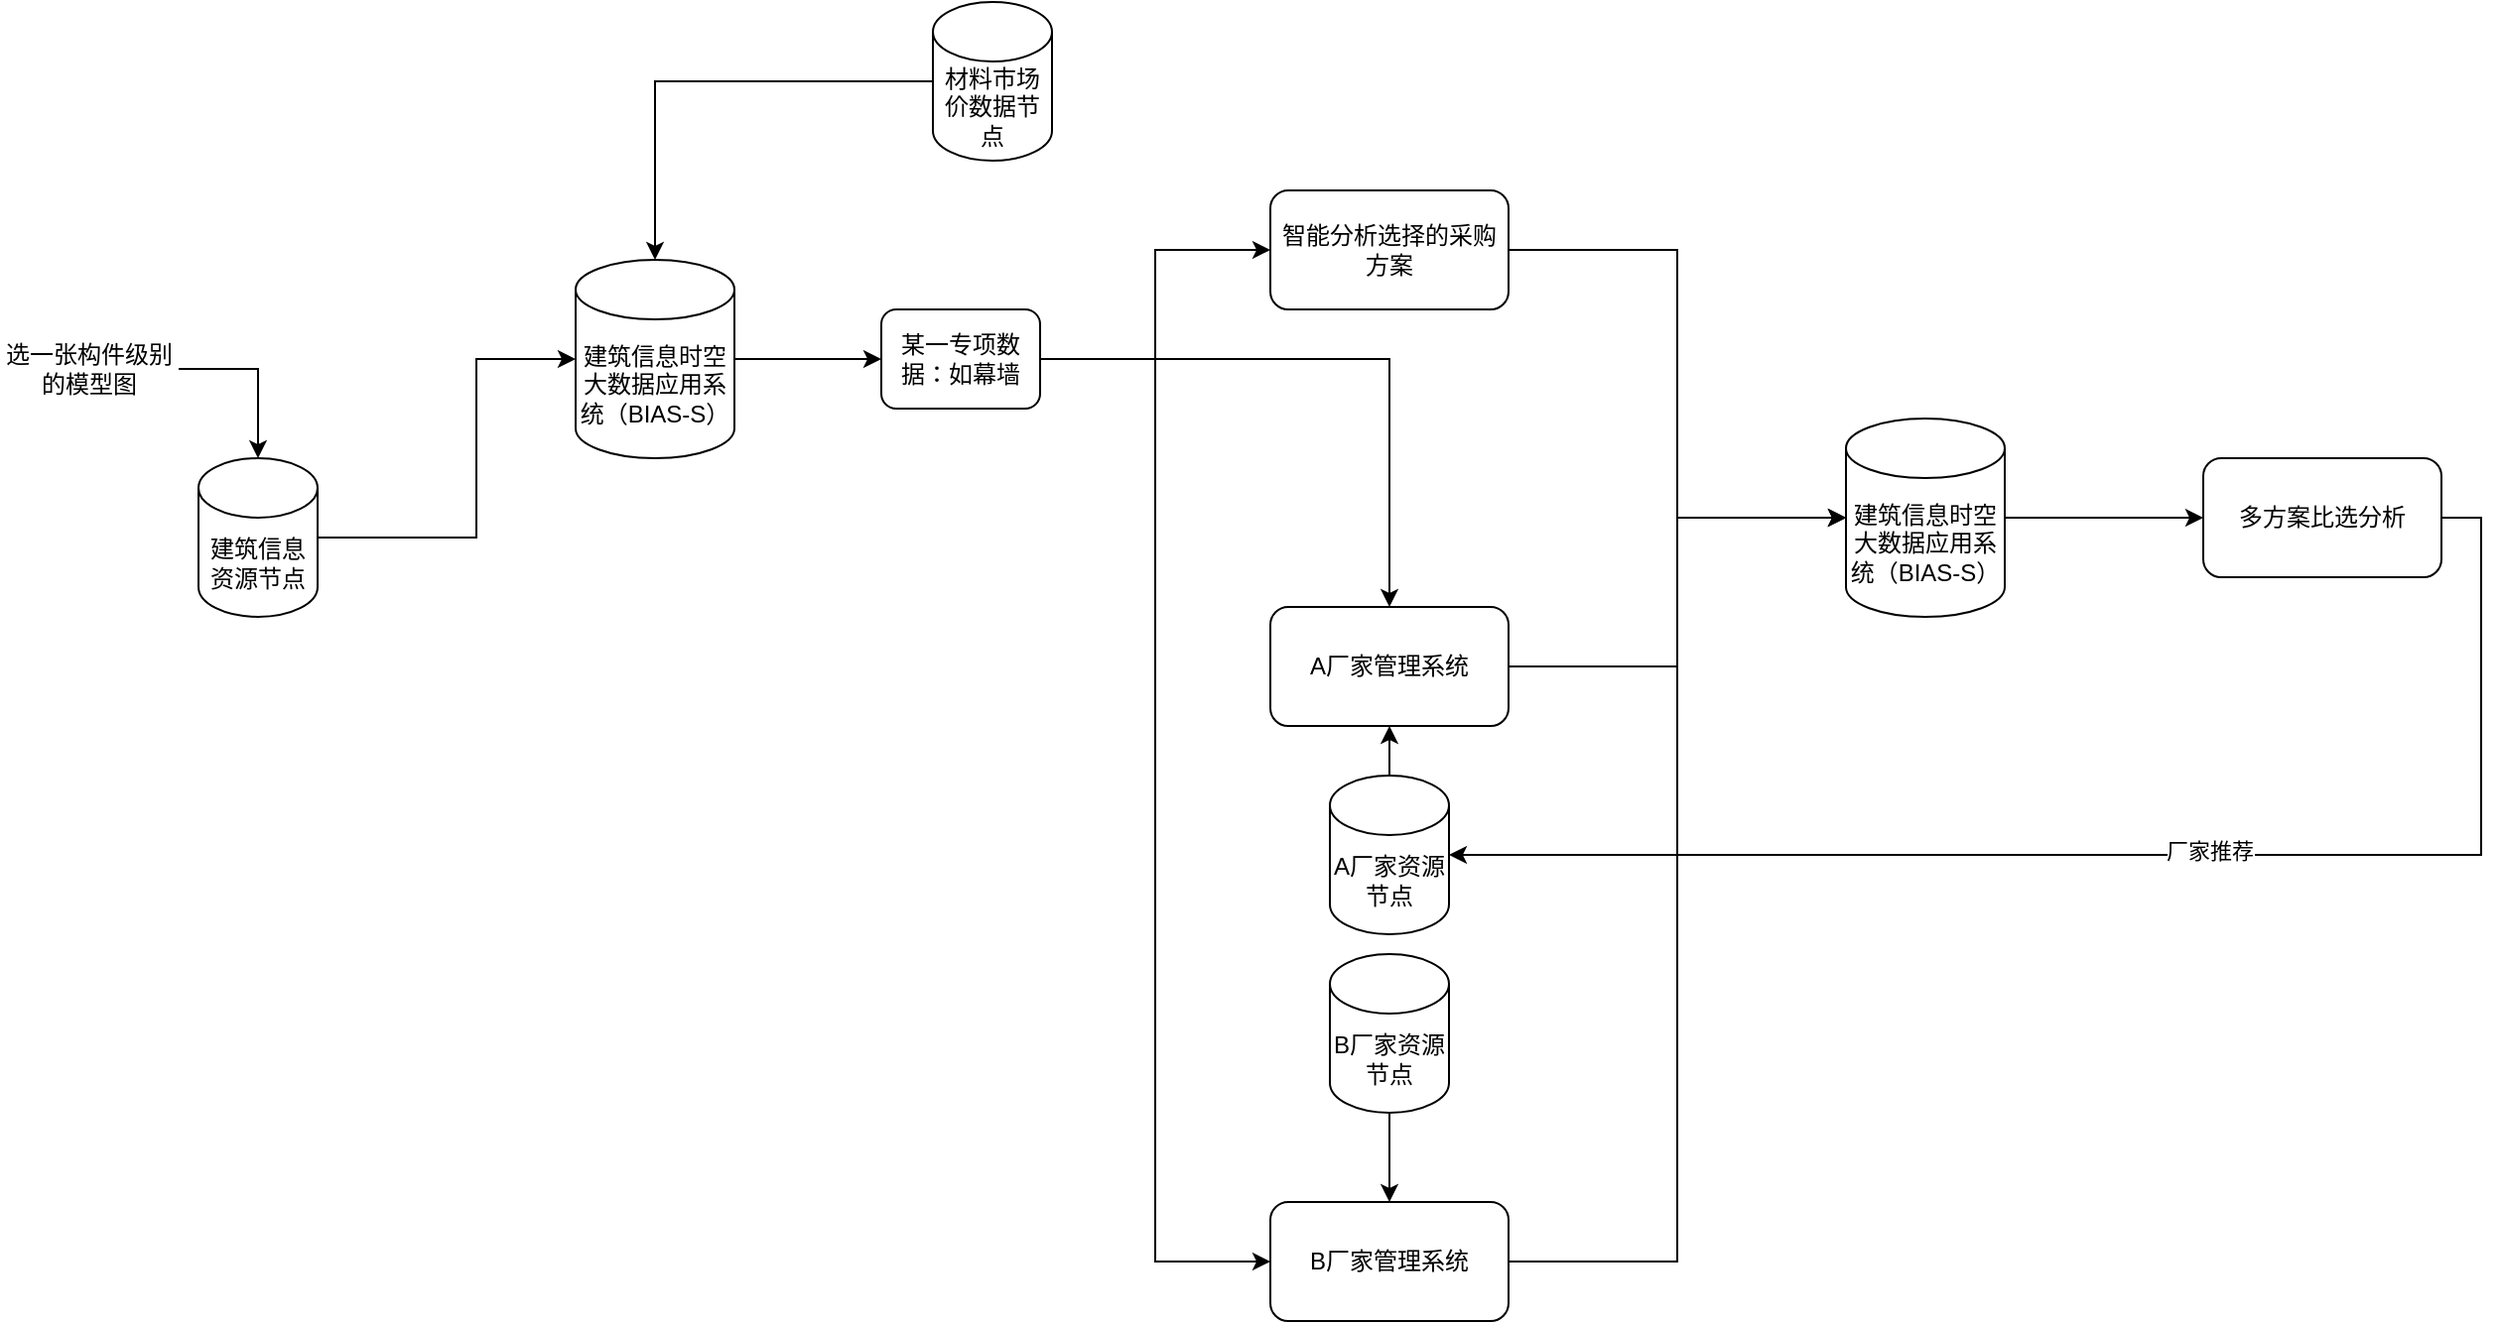 <mxfile version="15.9.6" type="github">
  <diagram id="AIJF3Oic7q_McwjvXCk6" name="Page-1">
    <mxGraphModel dx="1897" dy="835" grid="0" gridSize="10" guides="1" tooltips="1" connect="1" arrows="1" fold="1" page="0" pageScale="1" pageWidth="827" pageHeight="1169" math="0" shadow="0">
      <root>
        <mxCell id="0" />
        <mxCell id="1" parent="0" />
        <mxCell id="DEFahgf-sHBPr9w7SOHZ-18" style="edgeStyle=orthogonalEdgeStyle;rounded=0;orthogonalLoop=1;jettySize=auto;html=1;" edge="1" parent="1" source="DEFahgf-sHBPr9w7SOHZ-1" target="DEFahgf-sHBPr9w7SOHZ-14">
          <mxGeometry relative="1" as="geometry">
            <Array as="points">
              <mxPoint x="170" y="310" />
              <mxPoint x="170" y="220" />
            </Array>
          </mxGeometry>
        </mxCell>
        <mxCell id="DEFahgf-sHBPr9w7SOHZ-1" value="建筑信息资源节点" style="shape=cylinder3;whiteSpace=wrap;html=1;boundedLbl=1;backgroundOutline=1;size=15;" vertex="1" parent="1">
          <mxGeometry x="30" y="270" width="60" height="80" as="geometry" />
        </mxCell>
        <mxCell id="DEFahgf-sHBPr9w7SOHZ-3" style="edgeStyle=orthogonalEdgeStyle;rounded=0;orthogonalLoop=1;jettySize=auto;html=1;entryX=0.5;entryY=0;entryDx=0;entryDy=0;entryPerimeter=0;" edge="1" parent="1" source="DEFahgf-sHBPr9w7SOHZ-2" target="DEFahgf-sHBPr9w7SOHZ-1">
          <mxGeometry relative="1" as="geometry" />
        </mxCell>
        <mxCell id="DEFahgf-sHBPr9w7SOHZ-2" value="选一张构件级别的模型图" style="text;html=1;strokeColor=none;fillColor=none;align=center;verticalAlign=middle;whiteSpace=wrap;rounded=0;" vertex="1" parent="1">
          <mxGeometry x="-70" y="210" width="90" height="30" as="geometry" />
        </mxCell>
        <mxCell id="DEFahgf-sHBPr9w7SOHZ-37" style="edgeStyle=orthogonalEdgeStyle;rounded=0;orthogonalLoop=1;jettySize=auto;html=1;" edge="1" parent="1" source="DEFahgf-sHBPr9w7SOHZ-4" target="DEFahgf-sHBPr9w7SOHZ-35">
          <mxGeometry relative="1" as="geometry" />
        </mxCell>
        <mxCell id="DEFahgf-sHBPr9w7SOHZ-39" style="edgeStyle=orthogonalEdgeStyle;rounded=0;orthogonalLoop=1;jettySize=auto;html=1;entryX=0;entryY=0.5;entryDx=0;entryDy=0;" edge="1" parent="1" source="DEFahgf-sHBPr9w7SOHZ-4" target="DEFahgf-sHBPr9w7SOHZ-38">
          <mxGeometry relative="1" as="geometry" />
        </mxCell>
        <mxCell id="DEFahgf-sHBPr9w7SOHZ-41" style="edgeStyle=orthogonalEdgeStyle;rounded=0;orthogonalLoop=1;jettySize=auto;html=1;" edge="1" parent="1" source="DEFahgf-sHBPr9w7SOHZ-4" target="DEFahgf-sHBPr9w7SOHZ-25">
          <mxGeometry relative="1" as="geometry" />
        </mxCell>
        <mxCell id="DEFahgf-sHBPr9w7SOHZ-4" value="某一专项数据：如幕墙" style="rounded=1;whiteSpace=wrap;html=1;" vertex="1" parent="1">
          <mxGeometry x="374" y="195" width="80" height="50" as="geometry" />
        </mxCell>
        <mxCell id="DEFahgf-sHBPr9w7SOHZ-20" style="edgeStyle=orthogonalEdgeStyle;rounded=0;orthogonalLoop=1;jettySize=auto;html=1;" edge="1" parent="1" source="DEFahgf-sHBPr9w7SOHZ-5" target="DEFahgf-sHBPr9w7SOHZ-14">
          <mxGeometry relative="1" as="geometry" />
        </mxCell>
        <mxCell id="DEFahgf-sHBPr9w7SOHZ-5" value="材料市场价数据节点" style="shape=cylinder3;whiteSpace=wrap;html=1;boundedLbl=1;backgroundOutline=1;size=15;" vertex="1" parent="1">
          <mxGeometry x="400" y="40" width="60" height="80" as="geometry" />
        </mxCell>
        <mxCell id="DEFahgf-sHBPr9w7SOHZ-36" style="edgeStyle=orthogonalEdgeStyle;rounded=0;orthogonalLoop=1;jettySize=auto;html=1;" edge="1" parent="1" source="DEFahgf-sHBPr9w7SOHZ-9" target="DEFahgf-sHBPr9w7SOHZ-35">
          <mxGeometry relative="1" as="geometry" />
        </mxCell>
        <mxCell id="DEFahgf-sHBPr9w7SOHZ-9" value="A厂家资源节点" style="shape=cylinder3;whiteSpace=wrap;html=1;boundedLbl=1;backgroundOutline=1;size=15;" vertex="1" parent="1">
          <mxGeometry x="600" y="430" width="60" height="80" as="geometry" />
        </mxCell>
        <mxCell id="DEFahgf-sHBPr9w7SOHZ-40" style="edgeStyle=orthogonalEdgeStyle;rounded=0;orthogonalLoop=1;jettySize=auto;html=1;" edge="1" parent="1" source="DEFahgf-sHBPr9w7SOHZ-11" target="DEFahgf-sHBPr9w7SOHZ-38">
          <mxGeometry relative="1" as="geometry" />
        </mxCell>
        <mxCell id="DEFahgf-sHBPr9w7SOHZ-11" value="B厂家资源节点" style="shape=cylinder3;whiteSpace=wrap;html=1;boundedLbl=1;backgroundOutline=1;size=15;" vertex="1" parent="1">
          <mxGeometry x="600" y="520" width="60" height="80" as="geometry" />
        </mxCell>
        <mxCell id="DEFahgf-sHBPr9w7SOHZ-19" style="edgeStyle=orthogonalEdgeStyle;rounded=0;orthogonalLoop=1;jettySize=auto;html=1;" edge="1" parent="1" source="DEFahgf-sHBPr9w7SOHZ-14" target="DEFahgf-sHBPr9w7SOHZ-4">
          <mxGeometry relative="1" as="geometry" />
        </mxCell>
        <mxCell id="DEFahgf-sHBPr9w7SOHZ-14" value="建筑信息时空大数据应用系统（BIAS-S）" style="shape=cylinder3;whiteSpace=wrap;html=1;boundedLbl=1;backgroundOutline=1;size=15;" vertex="1" parent="1">
          <mxGeometry x="220" y="170" width="80" height="100" as="geometry" />
        </mxCell>
        <mxCell id="DEFahgf-sHBPr9w7SOHZ-43" style="edgeStyle=orthogonalEdgeStyle;rounded=0;orthogonalLoop=1;jettySize=auto;html=1;entryX=0;entryY=0.5;entryDx=0;entryDy=0;entryPerimeter=0;" edge="1" parent="1" source="DEFahgf-sHBPr9w7SOHZ-25" target="DEFahgf-sHBPr9w7SOHZ-42">
          <mxGeometry relative="1" as="geometry" />
        </mxCell>
        <mxCell id="DEFahgf-sHBPr9w7SOHZ-25" value="智能分析选择的采购方案" style="rounded=1;whiteSpace=wrap;html=1;" vertex="1" parent="1">
          <mxGeometry x="570" y="135" width="120" height="60" as="geometry" />
        </mxCell>
        <mxCell id="DEFahgf-sHBPr9w7SOHZ-44" style="edgeStyle=orthogonalEdgeStyle;rounded=0;orthogonalLoop=1;jettySize=auto;html=1;entryX=0;entryY=0.5;entryDx=0;entryDy=0;entryPerimeter=0;" edge="1" parent="1" source="DEFahgf-sHBPr9w7SOHZ-35" target="DEFahgf-sHBPr9w7SOHZ-42">
          <mxGeometry relative="1" as="geometry" />
        </mxCell>
        <mxCell id="DEFahgf-sHBPr9w7SOHZ-35" value="A厂家管理系统" style="rounded=1;whiteSpace=wrap;html=1;" vertex="1" parent="1">
          <mxGeometry x="570" y="345" width="120" height="60" as="geometry" />
        </mxCell>
        <mxCell id="DEFahgf-sHBPr9w7SOHZ-45" style="edgeStyle=orthogonalEdgeStyle;rounded=0;orthogonalLoop=1;jettySize=auto;html=1;entryX=0;entryY=0.5;entryDx=0;entryDy=0;entryPerimeter=0;" edge="1" parent="1" source="DEFahgf-sHBPr9w7SOHZ-38" target="DEFahgf-sHBPr9w7SOHZ-42">
          <mxGeometry relative="1" as="geometry" />
        </mxCell>
        <mxCell id="DEFahgf-sHBPr9w7SOHZ-38" value="B厂家管理系统" style="rounded=1;whiteSpace=wrap;html=1;" vertex="1" parent="1">
          <mxGeometry x="570" y="645" width="120" height="60" as="geometry" />
        </mxCell>
        <mxCell id="DEFahgf-sHBPr9w7SOHZ-49" style="edgeStyle=orthogonalEdgeStyle;rounded=0;orthogonalLoop=1;jettySize=auto;html=1;" edge="1" parent="1" source="DEFahgf-sHBPr9w7SOHZ-42" target="DEFahgf-sHBPr9w7SOHZ-48">
          <mxGeometry relative="1" as="geometry" />
        </mxCell>
        <mxCell id="DEFahgf-sHBPr9w7SOHZ-42" value="建筑信息时空大数据应用系统（BIAS-S）" style="shape=cylinder3;whiteSpace=wrap;html=1;boundedLbl=1;backgroundOutline=1;size=15;" vertex="1" parent="1">
          <mxGeometry x="860" y="250" width="80" height="100" as="geometry" />
        </mxCell>
        <mxCell id="DEFahgf-sHBPr9w7SOHZ-50" style="edgeStyle=orthogonalEdgeStyle;rounded=0;orthogonalLoop=1;jettySize=auto;html=1;entryX=1;entryY=0.5;entryDx=0;entryDy=0;entryPerimeter=0;exitX=1;exitY=0.5;exitDx=0;exitDy=0;" edge="1" parent="1" source="DEFahgf-sHBPr9w7SOHZ-48" target="DEFahgf-sHBPr9w7SOHZ-9">
          <mxGeometry relative="1" as="geometry" />
        </mxCell>
        <mxCell id="DEFahgf-sHBPr9w7SOHZ-51" value="厂家推荐" style="edgeLabel;html=1;align=center;verticalAlign=middle;resizable=0;points=[];" vertex="1" connectable="0" parent="DEFahgf-sHBPr9w7SOHZ-50">
          <mxGeometry x="-0.079" y="-2" relative="1" as="geometry">
            <mxPoint as="offset" />
          </mxGeometry>
        </mxCell>
        <mxCell id="DEFahgf-sHBPr9w7SOHZ-48" value="多方案比选分析" style="rounded=1;whiteSpace=wrap;html=1;" vertex="1" parent="1">
          <mxGeometry x="1040" y="270" width="120" height="60" as="geometry" />
        </mxCell>
      </root>
    </mxGraphModel>
  </diagram>
</mxfile>
